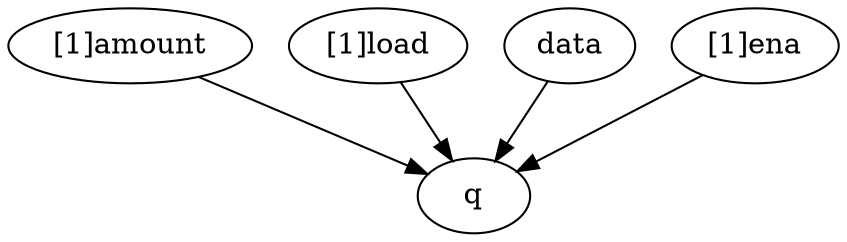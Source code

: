 strict digraph "" {
	q	[complexity=0,
		importance=0.428570815005,
		rank=0.0];
	"[1]amount"	[complexity=1,
		importance=1.85714055627,
		rank=1.85714055627];
	"[1]amount" -> q;
	"[1]load"	[complexity=2,
		importance=0.571428111254,
		rank=0.285714055627];
	"[1]load" -> q;
	data	[complexity=10,
		importance=2.28571137127,
		rank=0.228571137127];
	data -> q;
	"[1]ena"	[complexity=3,
		importance=2.71428218628,
		rank=0.904760728759];
	"[1]ena" -> q;
}
